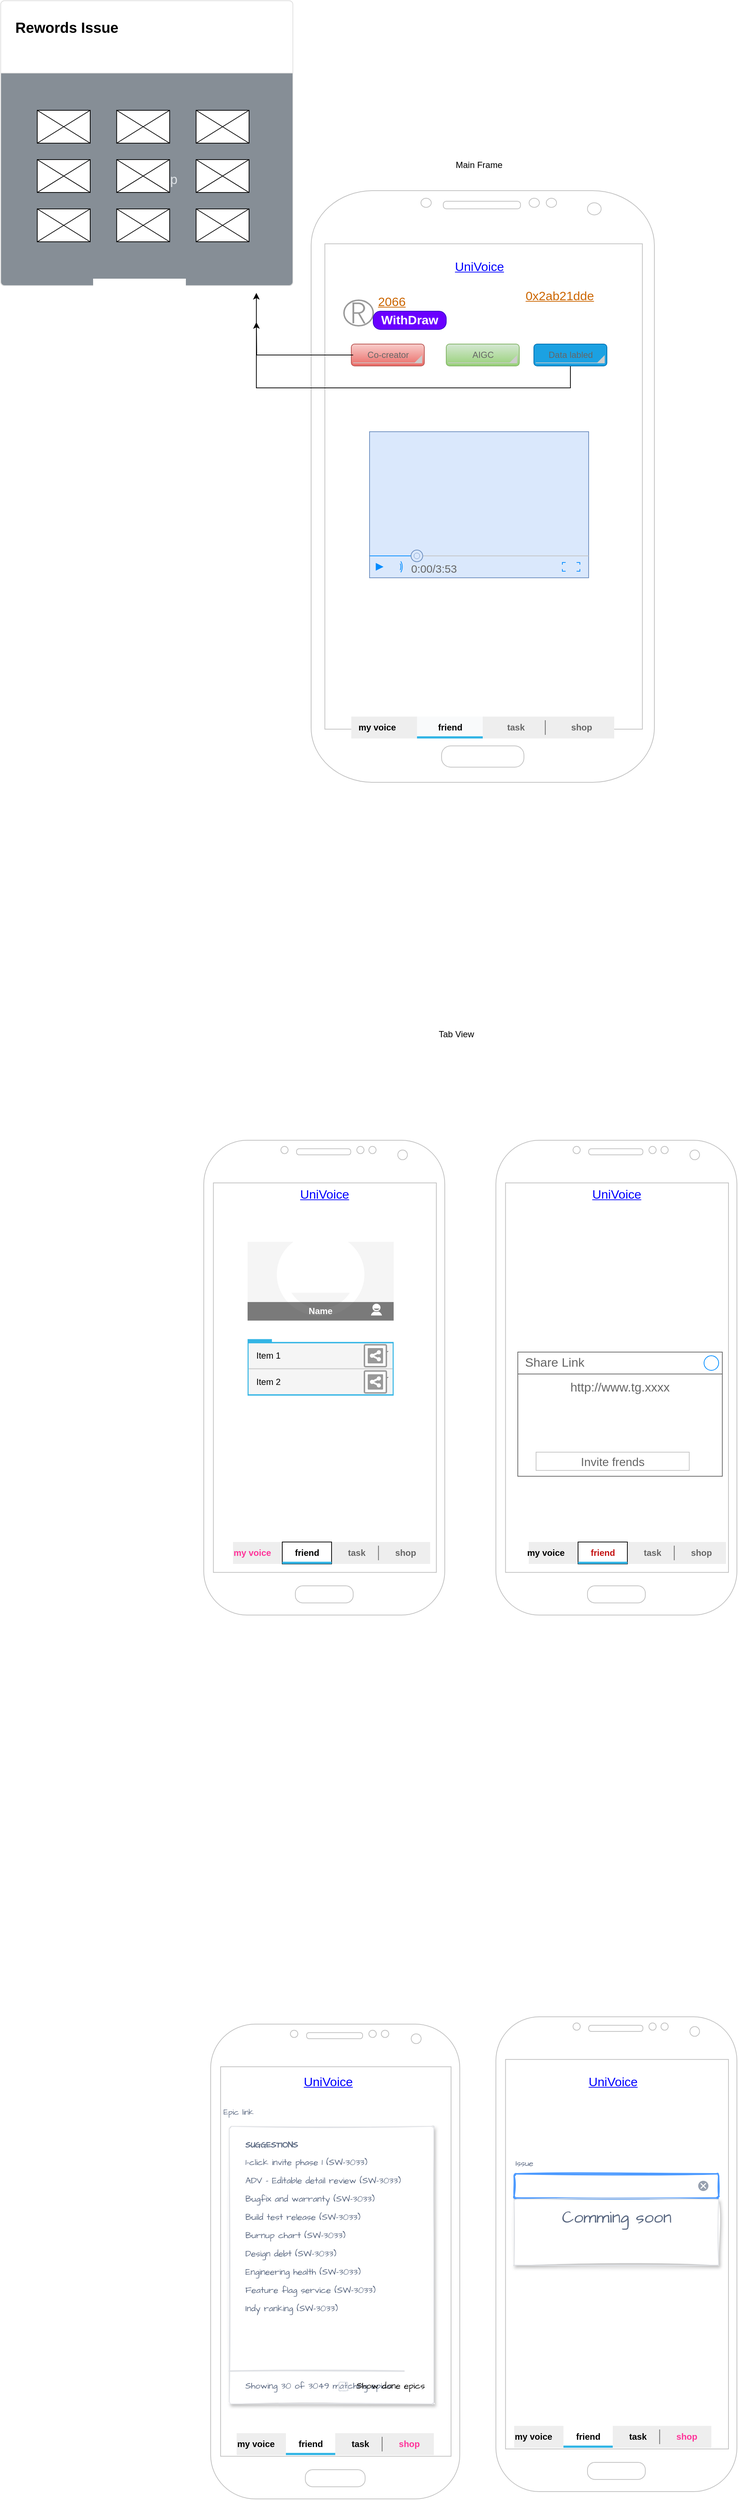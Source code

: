 <mxfile version="24.5.5" type="github">
  <diagram name="Page-1" id="f1b7ffb7-ca1e-a977-7cf5-a751b3c06c05">
    <mxGraphModel dx="1997" dy="2035" grid="1" gridSize="10" guides="1" tooltips="1" connect="1" arrows="1" fold="1" page="1" pageScale="1" pageWidth="826" pageHeight="1169" background="#ffffff" math="0" shadow="0">
      <root>
        <mxCell id="0" />
        <mxCell id="1" parent="0" />
        <mxCell id="kEkzy4O3QpLZJ2S9Wlrk-61" value="" style="verticalLabelPosition=bottom;verticalAlign=top;html=1;shadow=0;dashed=0;strokeWidth=1;shape=mxgraph.android.phone2;strokeColor=#c0c0c0;" vertex="1" parent="1">
          <mxGeometry x="195" y="120" width="470" height="810" as="geometry" />
        </mxCell>
        <mxCell id="kEkzy4O3QpLZJ2S9Wlrk-63" value="UniVoice" style="shape=rectangle;strokeColor=none;fillColor=none;linkText=;fontSize=17;fontColor=#0000ff;fontStyle=4;html=1;align=center;" vertex="1" parent="1">
          <mxGeometry x="350" y="210" width="150" height="30" as="geometry" />
        </mxCell>
        <mxCell id="kEkzy4O3QpLZJ2S9Wlrk-64" value="" style="strokeColor=#999999;verticalLabelPosition=bottom;shadow=0;dashed=0;verticalAlign=top;strokeWidth=2;html=1;shape=mxgraph.mockup.misc.registeredIcon;" vertex="1" parent="1">
          <mxGeometry x="240" y="270" width="40" height="35" as="geometry" />
        </mxCell>
        <mxCell id="kEkzy4O3QpLZJ2S9Wlrk-65" value="2066" style="shape=rectangle;strokeColor=none;fillColor=none;linkText=;fontSize=17;fontColor=#CC6600;fontStyle=4;html=1;align=center;" vertex="1" parent="1">
          <mxGeometry x="230" y="260" width="150" height="25" as="geometry" />
        </mxCell>
        <mxCell id="kEkzy4O3QpLZJ2S9Wlrk-66" style="edgeStyle=orthogonalEdgeStyle;rounded=0;orthogonalLoop=1;jettySize=auto;html=1;exitX=0.5;exitY=1;exitDx=0;exitDy=0;" edge="1" parent="1" source="kEkzy4O3QpLZJ2S9Wlrk-65" target="kEkzy4O3QpLZJ2S9Wlrk-65">
          <mxGeometry relative="1" as="geometry" />
        </mxCell>
        <mxCell id="kEkzy4O3QpLZJ2S9Wlrk-68" value="WithDraw" style="strokeWidth=1;shadow=0;dashed=0;align=center;html=1;shape=mxgraph.mockup.buttons.button;strokeColor=#3700CC;fontColor=#ffffff;mainText=;buttonStyle=round;fontSize=17;fontStyle=1;fillColor=#6a00ff;whiteSpace=wrap;" vertex="1" parent="1">
          <mxGeometry x="280" y="285" width="100" height="25" as="geometry" />
        </mxCell>
        <mxCell id="kEkzy4O3QpLZJ2S9Wlrk-69" value="0x2ab21dde" style="shape=rectangle;strokeColor=none;fillColor=none;linkText=;fontSize=17;fontColor=#CC6600;fontStyle=4;html=1;align=center;" vertex="1" parent="1">
          <mxGeometry x="460" y="250" width="150" height="30" as="geometry" />
        </mxCell>
        <mxCell id="kEkzy4O3QpLZJ2S9Wlrk-72" value="" style="strokeWidth=1;html=1;shadow=0;dashed=0;shape=mxgraph.android.rect;rounded=1;fillColor=#f8cecc;strokeColor=#b85450;gradientColor=#ea6b66;" vertex="1" parent="1">
          <mxGeometry x="250" y="330" width="100" height="30" as="geometry" />
        </mxCell>
        <mxCell id="kEkzy4O3QpLZJ2S9Wlrk-191" style="edgeStyle=orthogonalEdgeStyle;rounded=0;orthogonalLoop=1;jettySize=auto;html=1;" edge="1" parent="kEkzy4O3QpLZJ2S9Wlrk-72" source="kEkzy4O3QpLZJ2S9Wlrk-73">
          <mxGeometry relative="1" as="geometry">
            <mxPoint x="-130" y="-30" as="targetPoint" />
          </mxGeometry>
        </mxCell>
        <mxCell id="kEkzy4O3QpLZJ2S9Wlrk-73" value="Co-creator" style="strokeWidth=1;html=1;shadow=0;dashed=0;shape=mxgraph.android.spinner2;fontStyle=0;fontColor=#666666;align=center;verticalAlign=middle;strokeColor=#cccccc;fillColor=#cccccc;" vertex="1" parent="kEkzy4O3QpLZJ2S9Wlrk-72">
          <mxGeometry x="2.564" y="4.286" width="94.017" height="21.429" as="geometry" />
        </mxCell>
        <mxCell id="kEkzy4O3QpLZJ2S9Wlrk-192" style="edgeStyle=orthogonalEdgeStyle;rounded=0;orthogonalLoop=1;jettySize=auto;html=1;" edge="1" parent="1" source="kEkzy4O3QpLZJ2S9Wlrk-74">
          <mxGeometry relative="1" as="geometry">
            <mxPoint x="120" y="260" as="targetPoint" />
            <Array as="points">
              <mxPoint x="550" y="390" />
              <mxPoint x="120" y="390" />
            </Array>
          </mxGeometry>
        </mxCell>
        <mxCell id="kEkzy4O3QpLZJ2S9Wlrk-74" value="" style="strokeWidth=1;html=1;shadow=0;dashed=0;shape=mxgraph.android.rect;rounded=1;fillColor=#1ba1e2;strokeColor=#006EAF;fontColor=#ffffff;" vertex="1" parent="1">
          <mxGeometry x="500" y="330" width="100" height="30" as="geometry" />
        </mxCell>
        <mxCell id="kEkzy4O3QpLZJ2S9Wlrk-75" value="Data labled" style="strokeWidth=1;html=1;shadow=0;dashed=0;shape=mxgraph.android.spinner2;fontStyle=0;fontColor=#666666;align=center;verticalAlign=middle;strokeColor=#cccccc;fillColor=#cccccc;" vertex="1" parent="kEkzy4O3QpLZJ2S9Wlrk-74">
          <mxGeometry x="2.564" y="4.286" width="94.017" height="21.429" as="geometry" />
        </mxCell>
        <mxCell id="kEkzy4O3QpLZJ2S9Wlrk-78" value="" style="strokeWidth=1;html=1;shadow=0;dashed=0;shape=mxgraph.android.rrect;rSize=0;fillColor=#eeeeee;strokeColor=none;" vertex="1" parent="1">
          <mxGeometry x="250" y="840" width="360" height="30" as="geometry" />
        </mxCell>
        <mxCell id="kEkzy4O3QpLZJ2S9Wlrk-79" value="my voice" style="strokeWidth=1;html=1;shadow=0;dashed=0;shape=mxgraph.android.anchor;fontStyle=1;fillColor=#f8cecc;gradientColor=#ea6b66;strokeColor=#b85450;" vertex="1" parent="kEkzy4O3QpLZJ2S9Wlrk-78">
          <mxGeometry x="-20" width="110" height="30" as="geometry" />
        </mxCell>
        <mxCell id="kEkzy4O3QpLZJ2S9Wlrk-80" value="friend" style="strokeWidth=1;html=1;shadow=0;dashed=0;shape=mxgraph.android.rrect;rSize=0;fontStyle=1;fillColor=#f9fafb;strokeColor=none;fontColor=#000000;" vertex="1" parent="kEkzy4O3QpLZJ2S9Wlrk-78">
          <mxGeometry x="90" width="90" height="30" as="geometry" />
        </mxCell>
        <mxCell id="kEkzy4O3QpLZJ2S9Wlrk-81" value="" style="strokeWidth=1;html=1;shadow=0;dashed=0;shape=mxgraph.android.rrect;rSize=0;fillColor=#33b5e5;strokeColor=none;" vertex="1" parent="kEkzy4O3QpLZJ2S9Wlrk-80">
          <mxGeometry y="27" width="90" height="3" as="geometry" />
        </mxCell>
        <mxCell id="kEkzy4O3QpLZJ2S9Wlrk-82" value="task" style="strokeWidth=1;html=1;shadow=0;dashed=0;shape=mxgraph.android.anchor;fontStyle=1;fontColor=#666666;" vertex="1" parent="kEkzy4O3QpLZJ2S9Wlrk-78">
          <mxGeometry x="180" width="90" height="30" as="geometry" />
        </mxCell>
        <mxCell id="kEkzy4O3QpLZJ2S9Wlrk-83" value="shop" style="strokeWidth=1;html=1;shadow=0;dashed=0;shape=mxgraph.android.anchor;fontStyle=1;fontColor=#666666;" vertex="1" parent="kEkzy4O3QpLZJ2S9Wlrk-78">
          <mxGeometry x="270" width="90" height="30" as="geometry" />
        </mxCell>
        <mxCell id="kEkzy4O3QpLZJ2S9Wlrk-84" value="" style="shape=line;strokeColor=#666666;direction=south;" vertex="1" parent="kEkzy4O3QpLZJ2S9Wlrk-78">
          <mxGeometry x="255.892" y="5" width="19.459" height="20" as="geometry" />
        </mxCell>
        <mxCell id="kEkzy4O3QpLZJ2S9Wlrk-85" value="" style="verticalLabelPosition=bottom;verticalAlign=top;html=1;shadow=0;dashed=0;strokeWidth=1;shape=mxgraph.android.phone2;strokeColor=#c0c0c0;" vertex="1" parent="1">
          <mxGeometry x="48" y="1420" width="330" height="650" as="geometry" />
        </mxCell>
        <mxCell id="kEkzy4O3QpLZJ2S9Wlrk-87" value="UniVoice" style="shape=rectangle;strokeColor=none;fillColor=none;linkText=;fontSize=17;fontColor=#0000ff;fontStyle=4;html=1;align=center;" vertex="1" parent="1">
          <mxGeometry x="138" y="1480" width="150" height="30" as="geometry" />
        </mxCell>
        <mxCell id="kEkzy4O3QpLZJ2S9Wlrk-88" value="" style="strokeWidth=1;html=1;shadow=0;dashed=0;shape=mxgraph.android.rrect;rSize=0;fillColor=#eeeeee;strokeColor=none;" vertex="1" parent="1">
          <mxGeometry x="88" y="1970" width="270" height="30" as="geometry" />
        </mxCell>
        <mxCell id="kEkzy4O3QpLZJ2S9Wlrk-89" value="&lt;font color=&quot;#ff3399&quot;&gt;my voice&lt;/font&gt;" style="strokeWidth=1;html=1;shadow=0;dashed=0;shape=mxgraph.android.anchor;fontStyle=1;fillColor=#66B2FF;gradientColor=#7ea6e0;strokeColor=#6c8ebf;" vertex="1" parent="kEkzy4O3QpLZJ2S9Wlrk-88">
          <mxGeometry x="-15.0" width="82.5" height="30" as="geometry" />
        </mxCell>
        <mxCell id="kEkzy4O3QpLZJ2S9Wlrk-90" value="friend" style="strokeWidth=1;html=1;shadow=0;dashed=0;shape=mxgraph.android.rrect;rSize=0;fontStyle=1;" vertex="1" parent="kEkzy4O3QpLZJ2S9Wlrk-88">
          <mxGeometry x="67.5" width="67.5" height="30" as="geometry" />
        </mxCell>
        <mxCell id="kEkzy4O3QpLZJ2S9Wlrk-91" value="" style="strokeWidth=1;html=1;shadow=0;dashed=0;shape=mxgraph.android.rrect;rSize=0;fillColor=#33b5e5;strokeColor=none;" vertex="1" parent="kEkzy4O3QpLZJ2S9Wlrk-90">
          <mxGeometry y="27" width="67.5" height="3" as="geometry" />
        </mxCell>
        <mxCell id="kEkzy4O3QpLZJ2S9Wlrk-92" value="task" style="strokeWidth=1;html=1;shadow=0;dashed=0;shape=mxgraph.android.anchor;fontStyle=1;fontColor=#666666;" vertex="1" parent="kEkzy4O3QpLZJ2S9Wlrk-88">
          <mxGeometry x="135" width="67.5" height="30" as="geometry" />
        </mxCell>
        <mxCell id="kEkzy4O3QpLZJ2S9Wlrk-93" value="shop" style="strokeWidth=1;html=1;shadow=0;dashed=0;shape=mxgraph.android.anchor;fontStyle=1;fontColor=#666666;" vertex="1" parent="kEkzy4O3QpLZJ2S9Wlrk-88">
          <mxGeometry x="202.5" width="67.5" height="30" as="geometry" />
        </mxCell>
        <mxCell id="kEkzy4O3QpLZJ2S9Wlrk-94" value="" style="shape=line;strokeColor=#666666;direction=south;" vertex="1" parent="kEkzy4O3QpLZJ2S9Wlrk-88">
          <mxGeometry x="191.919" y="5" width="14.595" height="20" as="geometry" />
        </mxCell>
        <mxCell id="kEkzy4O3QpLZJ2S9Wlrk-95" value="" style="strokeWidth=1;html=1;shadow=0;dashed=0;shape=mxgraph.android.quick_contact;sketch=0;" vertex="1" parent="1">
          <mxGeometry x="108" y="1559" width="200" height="211" as="geometry" />
        </mxCell>
        <mxCell id="kEkzy4O3QpLZJ2S9Wlrk-96" value="Name" style="strokeWidth=1;html=1;shadow=0;dashed=0;shape=mxgraph.android.anchor;rSize=0;fontStyle=1;fontColor=#FFFFFF;whiteSpace=wrap;" vertex="1" parent="kEkzy4O3QpLZJ2S9Wlrk-95">
          <mxGeometry y="83.121" width="200.0" height="23.018" as="geometry" />
        </mxCell>
        <mxCell id="kEkzy4O3QpLZJ2S9Wlrk-97" value="Item 1" style="strokeWidth=1;html=1;shadow=0;dashed=0;shape=mxgraph.android.anchor;rSize=0;align=left;spacingLeft=10;whiteSpace=wrap;" vertex="1" parent="kEkzy4O3QpLZJ2S9Wlrk-95">
          <mxGeometry y="138.109" width="160" height="35.806" as="geometry" />
        </mxCell>
        <mxCell id="kEkzy4O3QpLZJ2S9Wlrk-98" value="Item 2" style="strokeWidth=1;html=1;shadow=0;dashed=0;shape=mxgraph.android.anchor;rSize=0;align=left;spacingLeft=10;whiteSpace=wrap;" vertex="1" parent="kEkzy4O3QpLZJ2S9Wlrk-95">
          <mxGeometry y="173.915" width="160" height="35.806" as="geometry" />
        </mxCell>
        <mxCell id="kEkzy4O3QpLZJ2S9Wlrk-99" value="" style="strokeColor=#999999;verticalLabelPosition=bottom;shadow=0;dashed=0;verticalAlign=top;strokeWidth=2;html=1;shape=mxgraph.mockup.misc.shareIcon;" vertex="1" parent="kEkzy4O3QpLZJ2S9Wlrk-95">
          <mxGeometry x="160" y="141.01" width="30" height="30" as="geometry" />
        </mxCell>
        <mxCell id="kEkzy4O3QpLZJ2S9Wlrk-100" value="" style="strokeColor=#999999;verticalLabelPosition=bottom;shadow=0;dashed=0;verticalAlign=top;strokeWidth=2;html=1;shape=mxgraph.mockup.misc.shareIcon;" vertex="1" parent="kEkzy4O3QpLZJ2S9Wlrk-95">
          <mxGeometry x="160" y="176.82" width="30" height="30" as="geometry" />
        </mxCell>
        <mxCell id="kEkzy4O3QpLZJ2S9Wlrk-101" value="" style="verticalLabelPosition=bottom;verticalAlign=top;html=1;shadow=0;dashed=0;strokeWidth=1;shape=mxgraph.android.phone2;strokeColor=#c0c0c0;" vertex="1" parent="1">
          <mxGeometry x="448" y="1420" width="330" height="650" as="geometry" />
        </mxCell>
        <mxCell id="kEkzy4O3QpLZJ2S9Wlrk-102" value="" style="strokeWidth=1;html=1;shadow=0;dashed=0;shape=mxgraph.android.rrect;rSize=0;fillColor=#eeeeee;strokeColor=none;" vertex="1" parent="1">
          <mxGeometry x="493" y="1970" width="270" height="30" as="geometry" />
        </mxCell>
        <mxCell id="kEkzy4O3QpLZJ2S9Wlrk-103" value="my voice" style="strokeWidth=1;html=1;shadow=0;dashed=0;shape=mxgraph.android.anchor;fontStyle=1;fillColor=#66B2FF;gradientColor=#7ea6e0;strokeColor=#6c8ebf;" vertex="1" parent="kEkzy4O3QpLZJ2S9Wlrk-102">
          <mxGeometry x="-15" width="75" height="30" as="geometry" />
        </mxCell>
        <mxCell id="kEkzy4O3QpLZJ2S9Wlrk-104" value="&lt;font color=&quot;#c41212&quot;&gt;friend&lt;/font&gt;" style="strokeWidth=1;html=1;shadow=0;dashed=0;shape=mxgraph.android.rrect;rSize=0;fontStyle=1;" vertex="1" parent="kEkzy4O3QpLZJ2S9Wlrk-102">
          <mxGeometry x="67.5" width="67.5" height="30" as="geometry" />
        </mxCell>
        <mxCell id="kEkzy4O3QpLZJ2S9Wlrk-105" value="" style="strokeWidth=1;html=1;shadow=0;dashed=0;shape=mxgraph.android.rrect;rSize=0;fillColor=#33b5e5;strokeColor=none;" vertex="1" parent="kEkzy4O3QpLZJ2S9Wlrk-104">
          <mxGeometry y="27" width="67.5" height="3" as="geometry" />
        </mxCell>
        <mxCell id="kEkzy4O3QpLZJ2S9Wlrk-106" value="task" style="strokeWidth=1;html=1;shadow=0;dashed=0;shape=mxgraph.android.anchor;fontStyle=1;fontColor=#666666;" vertex="1" parent="kEkzy4O3QpLZJ2S9Wlrk-102">
          <mxGeometry x="135" width="67.5" height="30" as="geometry" />
        </mxCell>
        <mxCell id="kEkzy4O3QpLZJ2S9Wlrk-107" value="shop" style="strokeWidth=1;html=1;shadow=0;dashed=0;shape=mxgraph.android.anchor;fontStyle=1;fontColor=#666666;" vertex="1" parent="kEkzy4O3QpLZJ2S9Wlrk-102">
          <mxGeometry x="202.5" width="67.5" height="30" as="geometry" />
        </mxCell>
        <mxCell id="kEkzy4O3QpLZJ2S9Wlrk-108" value="" style="shape=line;strokeColor=#666666;direction=south;" vertex="1" parent="kEkzy4O3QpLZJ2S9Wlrk-102">
          <mxGeometry x="191.919" y="5" width="14.595" height="20" as="geometry" />
        </mxCell>
        <mxCell id="kEkzy4O3QpLZJ2S9Wlrk-109" value="" style="verticalLabelPosition=bottom;shadow=0;dashed=0;align=center;html=1;verticalAlign=top;strokeWidth=1;shape=mxgraph.mockup.containers.videoPlayer;strokeColor=#6c8ebf;strokeColor2=#008cff;strokeColor3=#c4c4c4;textColor=#666666;fillColor2=#008cff;barHeight=30;barPos=20;fillColor=#dae8fc;" vertex="1" parent="1">
          <mxGeometry x="275" y="450" width="300" height="200" as="geometry" />
        </mxCell>
        <mxCell id="kEkzy4O3QpLZJ2S9Wlrk-110" value="http://www.tg.xxxx" style="strokeWidth=1;shadow=0;dashed=0;align=center;html=1;shape=mxgraph.mockup.containers.rrect;rSize=0;strokeColor=#666666;fontColor=#666666;fontSize=17;verticalAlign=top;whiteSpace=wrap;fillColor=#ffffff;spacingTop=32;" vertex="1" parent="1">
          <mxGeometry x="478" y="1710" width="280" height="170" as="geometry" />
        </mxCell>
        <mxCell id="kEkzy4O3QpLZJ2S9Wlrk-111" value="Share Link" style="strokeWidth=1;shadow=0;dashed=0;align=center;html=1;shape=mxgraph.mockup.containers.rrect;rSize=0;fontSize=17;fontColor=#666666;strokeColor=#666666;align=left;spacingLeft=8;fillColor=none;resizeWidth=1;whiteSpace=wrap;" vertex="1" parent="kEkzy4O3QpLZJ2S9Wlrk-110">
          <mxGeometry width="280" height="30" relative="1" as="geometry" />
        </mxCell>
        <mxCell id="kEkzy4O3QpLZJ2S9Wlrk-112" value="" style="shape=ellipse;strokeColor=#008cff;resizable=0;fillColor=none;html=1;" vertex="1" parent="kEkzy4O3QpLZJ2S9Wlrk-111">
          <mxGeometry x="1" y="0.5" width="20" height="20" relative="1" as="geometry">
            <mxPoint x="-25" y="-10" as="offset" />
          </mxGeometry>
        </mxCell>
        <mxCell id="kEkzy4O3QpLZJ2S9Wlrk-113" value="Invite frends" style="strokeWidth=1;shadow=0;dashed=0;align=center;html=1;shape=mxgraph.mockup.containers.rrect;rSize=0;fontSize=16;fontColor=#666666;strokeColor=#c4c4c4;whiteSpace=wrap;fillColor=none;" vertex="1" parent="kEkzy4O3QpLZJ2S9Wlrk-110">
          <mxGeometry x="0.25" y="1" width="209.75" height="25" relative="1" as="geometry">
            <mxPoint x="-45" y="-33" as="offset" />
          </mxGeometry>
        </mxCell>
        <mxCell id="kEkzy4O3QpLZJ2S9Wlrk-115" value="UniVoice" style="shape=rectangle;strokeColor=none;fillColor=none;linkText=;fontSize=17;fontColor=#0000ff;fontStyle=4;html=1;align=center;" vertex="1" parent="1">
          <mxGeometry x="538" y="1480" width="150" height="30" as="geometry" />
        </mxCell>
        <mxCell id="kEkzy4O3QpLZJ2S9Wlrk-125" value="UniVoice" style="shape=rectangle;strokeColor=none;fillColor=none;linkText=;fontSize=17;fontColor=#0000ff;fontStyle=4;html=1;align=center;" vertex="1" parent="1">
          <mxGeometry x="143" y="2710" width="150" as="geometry" />
        </mxCell>
        <mxCell id="kEkzy4O3QpLZJ2S9Wlrk-133" value="Epic link" style="html=1;fillColor=none;strokeColor=none;fontSize=11;align=left;fontColor=#596780;whiteSpace=wrap;sketch=1;hachureGap=4;pointerEvents=0;fontFamily=Architects Daughter;fontSource=https%3A%2F%2Ffonts.googleapis.com%2Fcss%3Ffamily%3DArchitects%2BDaughter;" vertex="1" parent="1">
          <mxGeometry x="73" y="2740" width="150" height="20" as="geometry" />
        </mxCell>
        <mxCell id="kEkzy4O3QpLZJ2S9Wlrk-136" value="" style="rounded=1;fillColor=#ffffff;strokeColor=#DFE1E5;shadow=1;arcSize=1;fontSize=12;fontColor=#596780;align=center;html=1;verticalAlign=top;spacingTop=5;sketch=1;hachureGap=4;pointerEvents=0;fontFamily=Architects Daughter;fontSource=https%3A%2F%2Ffonts.googleapis.com%2Fcss%3Ffamily%3DArchitects%2BDaughter;" vertex="1" parent="1">
          <mxGeometry x="83" y="2770" width="280" height="380" as="geometry" />
        </mxCell>
        <mxCell id="kEkzy4O3QpLZJ2S9Wlrk-137" value="SUGGESTIONS" style="html=1;fillColor=none;strokeColor=none;fontSize=11;align=left;fontColor=#596780;whiteSpace=wrap;fontStyle=1;sketch=1;hachureGap=4;pointerEvents=0;fontFamily=Architects Daughter;fontSource=https%3A%2F%2Ffonts.googleapis.com%2Fcss%3Ffamily%3DArchitects%2BDaughter;" vertex="1" parent="kEkzy4O3QpLZJ2S9Wlrk-136">
          <mxGeometry width="140" height="20" relative="1" as="geometry">
            <mxPoint x="20" y="15" as="offset" />
          </mxGeometry>
        </mxCell>
        <mxCell id="kEkzy4O3QpLZJ2S9Wlrk-138" value="1-click invite phase 1 (SW-3033)" style="html=1;fillColor=none;strokeColor=none;fontSize=12;align=left;fontColor=#596780;whiteSpace=wrap;fontStyle=0;sketch=1;hachureGap=4;pointerEvents=0;fontFamily=Architects Daughter;fontSource=https%3A%2F%2Ffonts.googleapis.com%2Fcss%3Ffamily%3DArchitects%2BDaughter;" vertex="1" parent="kEkzy4O3QpLZJ2S9Wlrk-136">
          <mxGeometry width="330" height="20" relative="1" as="geometry">
            <mxPoint x="20" y="40" as="offset" />
          </mxGeometry>
        </mxCell>
        <mxCell id="kEkzy4O3QpLZJ2S9Wlrk-139" value="ADV - Editable detail review (SW-3033)" style="html=1;fillColor=none;strokeColor=none;fontSize=12;align=left;fontColor=#596780;whiteSpace=wrap;fontStyle=0;sketch=1;hachureGap=4;pointerEvents=0;fontFamily=Architects Daughter;fontSource=https%3A%2F%2Ffonts.googleapis.com%2Fcss%3Ffamily%3DArchitects%2BDaughter;" vertex="1" parent="kEkzy4O3QpLZJ2S9Wlrk-136">
          <mxGeometry width="330" height="20" relative="1" as="geometry">
            <mxPoint x="20" y="65" as="offset" />
          </mxGeometry>
        </mxCell>
        <mxCell id="kEkzy4O3QpLZJ2S9Wlrk-140" value="Bugfix and warranty (SW-3033)" style="html=1;fillColor=none;strokeColor=none;fontSize=12;align=left;fontColor=#596780;whiteSpace=wrap;fontStyle=0;sketch=1;hachureGap=4;pointerEvents=0;fontFamily=Architects Daughter;fontSource=https%3A%2F%2Ffonts.googleapis.com%2Fcss%3Ffamily%3DArchitects%2BDaughter;" vertex="1" parent="kEkzy4O3QpLZJ2S9Wlrk-136">
          <mxGeometry width="330" height="20" relative="1" as="geometry">
            <mxPoint x="20" y="90" as="offset" />
          </mxGeometry>
        </mxCell>
        <mxCell id="kEkzy4O3QpLZJ2S9Wlrk-141" value="Build test release (SW-3033)" style="html=1;fillColor=none;strokeColor=none;fontSize=12;align=left;fontColor=#596780;whiteSpace=wrap;fontStyle=0;sketch=1;hachureGap=4;pointerEvents=0;fontFamily=Architects Daughter;fontSource=https%3A%2F%2Ffonts.googleapis.com%2Fcss%3Ffamily%3DArchitects%2BDaughter;" vertex="1" parent="kEkzy4O3QpLZJ2S9Wlrk-136">
          <mxGeometry width="330" height="20" relative="1" as="geometry">
            <mxPoint x="20" y="115" as="offset" />
          </mxGeometry>
        </mxCell>
        <mxCell id="kEkzy4O3QpLZJ2S9Wlrk-142" value="Burnup chart (SW-3033)" style="html=1;fillColor=none;strokeColor=none;fontSize=12;align=left;fontColor=#596780;whiteSpace=wrap;fontStyle=0;sketch=1;hachureGap=4;pointerEvents=0;fontFamily=Architects Daughter;fontSource=https%3A%2F%2Ffonts.googleapis.com%2Fcss%3Ffamily%3DArchitects%2BDaughter;" vertex="1" parent="kEkzy4O3QpLZJ2S9Wlrk-136">
          <mxGeometry width="330" height="20" relative="1" as="geometry">
            <mxPoint x="20" y="140" as="offset" />
          </mxGeometry>
        </mxCell>
        <mxCell id="kEkzy4O3QpLZJ2S9Wlrk-143" value="Design debt (SW-3033)" style="html=1;fillColor=none;strokeColor=none;fontSize=12;align=left;fontColor=#596780;whiteSpace=wrap;fontStyle=0;sketch=1;hachureGap=4;pointerEvents=0;fontFamily=Architects Daughter;fontSource=https%3A%2F%2Ffonts.googleapis.com%2Fcss%3Ffamily%3DArchitects%2BDaughter;" vertex="1" parent="kEkzy4O3QpLZJ2S9Wlrk-136">
          <mxGeometry width="330" height="20" relative="1" as="geometry">
            <mxPoint x="20" y="165" as="offset" />
          </mxGeometry>
        </mxCell>
        <mxCell id="kEkzy4O3QpLZJ2S9Wlrk-144" value="Engineering health (SW-3033)" style="html=1;fillColor=none;strokeColor=none;fontSize=12;align=left;fontColor=#596780;whiteSpace=wrap;fontStyle=0;sketch=1;hachureGap=4;pointerEvents=0;fontFamily=Architects Daughter;fontSource=https%3A%2F%2Ffonts.googleapis.com%2Fcss%3Ffamily%3DArchitects%2BDaughter;" vertex="1" parent="kEkzy4O3QpLZJ2S9Wlrk-136">
          <mxGeometry width="330" height="20" relative="1" as="geometry">
            <mxPoint x="20" y="190" as="offset" />
          </mxGeometry>
        </mxCell>
        <mxCell id="kEkzy4O3QpLZJ2S9Wlrk-145" value="Feature flag service (SW-3033)" style="html=1;fillColor=none;strokeColor=none;fontSize=12;align=left;fontColor=#596780;whiteSpace=wrap;fontStyle=0;sketch=1;hachureGap=4;pointerEvents=0;fontFamily=Architects Daughter;fontSource=https%3A%2F%2Ffonts.googleapis.com%2Fcss%3Ffamily%3DArchitects%2BDaughter;" vertex="1" parent="kEkzy4O3QpLZJ2S9Wlrk-136">
          <mxGeometry width="330" height="20" relative="1" as="geometry">
            <mxPoint x="20" y="215" as="offset" />
          </mxGeometry>
        </mxCell>
        <mxCell id="kEkzy4O3QpLZJ2S9Wlrk-146" value="Indy ranking (SW-3033)" style="html=1;fillColor=none;strokeColor=none;fontSize=12;align=left;fontColor=#596780;whiteSpace=wrap;fontStyle=0;sketch=1;hachureGap=4;pointerEvents=0;fontFamily=Architects Daughter;fontSource=https%3A%2F%2Ffonts.googleapis.com%2Fcss%3Ffamily%3DArchitects%2BDaughter;" vertex="1" parent="kEkzy4O3QpLZJ2S9Wlrk-136">
          <mxGeometry width="330" height="20" relative="1" as="geometry">
            <mxPoint x="20" y="240" as="offset" />
          </mxGeometry>
        </mxCell>
        <mxCell id="kEkzy4O3QpLZJ2S9Wlrk-147" value="" style="shape=line;strokeWidth=2;html=1;strokeColor=#DFE1E5;resizeWidth=1;sketch=1;hachureGap=4;pointerEvents=0;fontFamily=Architects Daughter;fontSource=https%3A%2F%2Ffonts.googleapis.com%2Fcss%3Ffamily%3DArchitects%2BDaughter;fontSize=20;" vertex="1" parent="kEkzy4O3QpLZJ2S9Wlrk-136">
          <mxGeometry y="1" width="239.234" height="10" relative="1" as="geometry">
            <mxPoint y="-50" as="offset" />
          </mxGeometry>
        </mxCell>
        <mxCell id="kEkzy4O3QpLZJ2S9Wlrk-148" value="Showing 30 of 3049 matching epics" style="html=1;fillColor=none;strokeColor=none;fontSize=12;align=left;fontColor=#596780;whiteSpace=wrap;fontStyle=0;sketch=1;hachureGap=4;pointerEvents=0;fontFamily=Architects Daughter;fontSource=https%3A%2F%2Ffonts.googleapis.com%2Fcss%3Ffamily%3DArchitects%2BDaughter;" vertex="1" parent="kEkzy4O3QpLZJ2S9Wlrk-136">
          <mxGeometry y="1" width="210" height="20" relative="1" as="geometry">
            <mxPoint x="20" y="-34" as="offset" />
          </mxGeometry>
        </mxCell>
        <mxCell id="kEkzy4O3QpLZJ2S9Wlrk-149" value="Show done epics" style="rounded=1;fillColor=#F0F2F5;strokeColor=#D8DCE3;fontColor=#000000;align=left;verticalAlign=middle;fontStyle=0;fontSize=12;labelPosition=right;verticalLabelPosition=middle;spacingLeft=10;html=1;shadow=0;dashed=0;sketch=1;hachureGap=4;pointerEvents=0;fontFamily=Architects Daughter;fontSource=https%3A%2F%2Ffonts.googleapis.com%2Fcss%3Ffamily%3DArchitects%2BDaughter;" vertex="1" parent="kEkzy4O3QpLZJ2S9Wlrk-136">
          <mxGeometry x="1" y="1" width="12" height="12" relative="1" as="geometry">
            <mxPoint x="-130" y="-30" as="offset" />
          </mxGeometry>
        </mxCell>
        <mxCell id="kEkzy4O3QpLZJ2S9Wlrk-150" value="" style="verticalLabelPosition=bottom;verticalAlign=top;html=1;shadow=0;dashed=0;strokeWidth=1;shape=mxgraph.android.phone2;strokeColor=#c0c0c0;" vertex="1" parent="1">
          <mxGeometry x="448" y="2620" width="330" height="650" as="geometry" />
        </mxCell>
        <mxCell id="kEkzy4O3QpLZJ2S9Wlrk-151" value="UniVoice" style="shape=rectangle;strokeColor=none;fillColor=none;linkText=;fontSize=17;fontColor=#0000ff;fontStyle=4;html=1;align=center;" vertex="1" parent="1">
          <mxGeometry x="533" y="2710" width="150" as="geometry" />
        </mxCell>
        <mxCell id="kEkzy4O3QpLZJ2S9Wlrk-152" value="" style="strokeWidth=1;html=1;shadow=0;dashed=0;shape=mxgraph.android.rrect;rSize=0;fillColor=#eeeeee;strokeColor=none;" vertex="1" parent="1">
          <mxGeometry x="473" y="3180" width="270" height="30" as="geometry" />
        </mxCell>
        <mxCell id="kEkzy4O3QpLZJ2S9Wlrk-153" value="my voice" style="strokeWidth=1;html=1;shadow=0;dashed=0;shape=mxgraph.android.anchor;fontStyle=1;fillColor=#66B2FF;gradientColor=#7ea6e0;strokeColor=#6c8ebf;" vertex="1" parent="kEkzy4O3QpLZJ2S9Wlrk-152">
          <mxGeometry x="-15.0" width="82.5" height="30" as="geometry" />
        </mxCell>
        <mxCell id="kEkzy4O3QpLZJ2S9Wlrk-154" value="friend" style="strokeWidth=1;html=1;shadow=0;dashed=0;shape=mxgraph.android.rrect;rSize=0;fontStyle=1;strokeColor=none;fillColor=default;" vertex="1" parent="kEkzy4O3QpLZJ2S9Wlrk-152">
          <mxGeometry x="67.5" width="67.5" height="30" as="geometry" />
        </mxCell>
        <mxCell id="kEkzy4O3QpLZJ2S9Wlrk-155" value="" style="strokeWidth=1;html=1;shadow=0;dashed=0;shape=mxgraph.android.rrect;rSize=0;fillColor=#33b5e5;strokeColor=none;" vertex="1" parent="kEkzy4O3QpLZJ2S9Wlrk-154">
          <mxGeometry y="27" width="67.5" height="3" as="geometry" />
        </mxCell>
        <mxCell id="kEkzy4O3QpLZJ2S9Wlrk-156" value="&lt;font color=&quot;#000000&quot;&gt;task&lt;/font&gt;" style="strokeWidth=1;html=1;shadow=0;dashed=0;shape=mxgraph.android.anchor;fontStyle=1;fontColor=#666666;" vertex="1" parent="kEkzy4O3QpLZJ2S9Wlrk-152">
          <mxGeometry x="135" width="67.5" height="30" as="geometry" />
        </mxCell>
        <mxCell id="kEkzy4O3QpLZJ2S9Wlrk-157" value="&lt;font color=&quot;#ff3399&quot;&gt;shop&lt;/font&gt;" style="strokeWidth=1;html=1;shadow=0;dashed=0;shape=mxgraph.android.anchor;fontStyle=1;fontColor=#666666;strokeColor=none;" vertex="1" parent="kEkzy4O3QpLZJ2S9Wlrk-152">
          <mxGeometry x="202.5" width="67.5" height="30" as="geometry" />
        </mxCell>
        <mxCell id="kEkzy4O3QpLZJ2S9Wlrk-158" value="" style="shape=line;strokeColor=#666666;direction=south;" vertex="1" parent="kEkzy4O3QpLZJ2S9Wlrk-152">
          <mxGeometry x="191.919" y="5" width="14.595" height="20" as="geometry" />
        </mxCell>
        <mxCell id="kEkzy4O3QpLZJ2S9Wlrk-159" value="Issue" style="html=1;fillColor=none;strokeColor=none;fontSize=11;align=left;fontColor=#596780;whiteSpace=wrap;sketch=1;hachureGap=4;pointerEvents=0;fontFamily=Architects Daughter;fontSource=https%3A%2F%2Ffonts.googleapis.com%2Fcss%3Ffamily%3DArchitects%2BDaughter;" vertex="1" parent="1">
          <mxGeometry x="473" y="2810" width="150" height="20" as="geometry" />
        </mxCell>
        <mxCell id="kEkzy4O3QpLZJ2S9Wlrk-160" value="" style="rounded=1;arcSize=9;fillColor=#ffffff;strokeColor=#4C9AFF;html=1;strokeWidth=2;spacingLeft=5;fontColor=#000000;align=left;sketch=1;hachureGap=4;pointerEvents=0;fontFamily=Architects Daughter;fontSource=https%3A%2F%2Ffonts.googleapis.com%2Fcss%3Ffamily%3DArchitects%2BDaughter;fontSize=20;" vertex="1" parent="1">
          <mxGeometry x="473" y="2835" width="280" height="33" as="geometry" />
        </mxCell>
        <mxCell id="kEkzy4O3QpLZJ2S9Wlrk-161" value="" style="html=1;shadow=0;dashed=0;shape=mxgraph.atlassian.close;fillColor=#97A0AF;strokeColor=none;sketch=0;hachureGap=4;pointerEvents=0;fontFamily=Architects Daughter;fontSource=https%3A%2F%2Ffonts.googleapis.com%2Fcss%3Ffamily%3DArchitects%2BDaughter;fontSize=20;" vertex="1" parent="kEkzy4O3QpLZJ2S9Wlrk-160">
          <mxGeometry x="1" y="0.5" width="14" height="14" relative="1" as="geometry">
            <mxPoint x="-28" y="-7" as="offset" />
          </mxGeometry>
        </mxCell>
        <mxCell id="kEkzy4O3QpLZJ2S9Wlrk-162" value="&lt;font style=&quot;font-size: 23px;&quot;&gt;Comming soon&lt;/font&gt;" style="rounded=1;fillColor=#ffffff;strokeColor=#DFE1E5;shadow=1;arcSize=1;fontSize=12;fontColor=#596780;align=center;html=1;verticalAlign=top;spacingTop=5;sketch=1;hachureGap=4;pointerEvents=0;fontFamily=Architects Daughter;fontSource=https%3A%2F%2Ffonts.googleapis.com%2Fcss%3Ffamily%3DArchitects%2BDaughter;" vertex="1" parent="1">
          <mxGeometry x="473" y="2870" width="280" height="90" as="geometry" />
        </mxCell>
        <mxCell id="kEkzy4O3QpLZJ2S9Wlrk-164" value="Main Frame" style="text;html=1;align=center;verticalAlign=middle;whiteSpace=wrap;rounded=0;" vertex="1" parent="1">
          <mxGeometry x="360" y="70" width="130" height="30" as="geometry" />
        </mxCell>
        <mxCell id="kEkzy4O3QpLZJ2S9Wlrk-116" value="" style="verticalLabelPosition=bottom;verticalAlign=top;html=1;shadow=0;dashed=0;strokeWidth=1;shape=mxgraph.android.phone2;strokeColor=#c0c0c0;" vertex="1" parent="1">
          <mxGeometry x="57.436" y="2630" width="341.124" height="650" as="geometry" />
        </mxCell>
        <mxCell id="kEkzy4O3QpLZJ2S9Wlrk-167" value="" style="strokeWidth=1;html=1;shadow=0;dashed=0;shape=mxgraph.android.rrect;rSize=0;fillColor=#eeeeee;strokeColor=none;" vertex="1" parent="1">
          <mxGeometry x="93" y="3190" width="270" height="30" as="geometry" />
        </mxCell>
        <mxCell id="kEkzy4O3QpLZJ2S9Wlrk-168" value="my voice" style="strokeWidth=1;html=1;shadow=0;dashed=0;shape=mxgraph.android.anchor;fontStyle=1;fillColor=#66B2FF;gradientColor=#7ea6e0;strokeColor=#6c8ebf;" vertex="1" parent="kEkzy4O3QpLZJ2S9Wlrk-167">
          <mxGeometry x="-15.0" width="82.5" height="30" as="geometry" />
        </mxCell>
        <mxCell id="kEkzy4O3QpLZJ2S9Wlrk-169" value="friend" style="strokeWidth=1;html=1;shadow=0;dashed=0;shape=mxgraph.android.rrect;rSize=0;fontStyle=1;strokeColor=none;fillColor=default;" vertex="1" parent="kEkzy4O3QpLZJ2S9Wlrk-167">
          <mxGeometry x="67.5" width="67.5" height="30" as="geometry" />
        </mxCell>
        <mxCell id="kEkzy4O3QpLZJ2S9Wlrk-170" value="" style="strokeWidth=1;html=1;shadow=0;dashed=0;shape=mxgraph.android.rrect;rSize=0;fillColor=#33b5e5;strokeColor=none;" vertex="1" parent="kEkzy4O3QpLZJ2S9Wlrk-169">
          <mxGeometry y="27" width="67.5" height="3" as="geometry" />
        </mxCell>
        <mxCell id="kEkzy4O3QpLZJ2S9Wlrk-171" value="&lt;font color=&quot;#000000&quot;&gt;task&lt;/font&gt;" style="strokeWidth=1;html=1;shadow=0;dashed=0;shape=mxgraph.android.anchor;fontStyle=1;fontColor=#666666;" vertex="1" parent="kEkzy4O3QpLZJ2S9Wlrk-167">
          <mxGeometry x="135" width="67.5" height="30" as="geometry" />
        </mxCell>
        <mxCell id="kEkzy4O3QpLZJ2S9Wlrk-172" value="&lt;font color=&quot;#ff3399&quot;&gt;shop&lt;/font&gt;" style="strokeWidth=1;html=1;shadow=0;dashed=0;shape=mxgraph.android.anchor;fontStyle=1;fontColor=#666666;strokeColor=none;" vertex="1" parent="kEkzy4O3QpLZJ2S9Wlrk-167">
          <mxGeometry x="202.5" width="67.5" height="30" as="geometry" />
        </mxCell>
        <mxCell id="kEkzy4O3QpLZJ2S9Wlrk-173" value="" style="shape=line;strokeColor=#666666;direction=south;" vertex="1" parent="kEkzy4O3QpLZJ2S9Wlrk-167">
          <mxGeometry x="191.919" y="5" width="14.595" height="20" as="geometry" />
        </mxCell>
        <mxCell id="kEkzy4O3QpLZJ2S9Wlrk-175" value="Tab View" style="text;html=1;align=center;verticalAlign=middle;whiteSpace=wrap;rounded=0;" vertex="1" parent="1">
          <mxGeometry x="138" y="1260" width="512" height="30" as="geometry" />
        </mxCell>
        <mxCell id="kEkzy4O3QpLZJ2S9Wlrk-193" value="&lt;span style=&quot;font-size: 20px;&quot;&gt;&lt;b&gt;Rewords Issue&lt;/b&gt;&lt;/span&gt;" style="html=1;shadow=0;dashed=0;shape=mxgraph.bootstrap.rrect;rSize=5;strokeColor=#DFDFDF;html=1;whiteSpace=wrap;fillColor=#ffffff;fontColor=#000000;verticalAlign=top;align=left;spacing=20;fontSize=14;" vertex="1" parent="1">
          <mxGeometry x="-230" y="-140" width="400" height="390" as="geometry" />
        </mxCell>
        <mxCell id="kEkzy4O3QpLZJ2S9Wlrk-194" value="Image cap" style="html=1;shadow=0;dashed=0;shape=mxgraph.bootstrap.bottomButton;rSize=5;perimeter=none;whiteSpace=wrap;fillColor=#868E96;strokeColor=#DFDFDF;fontColor=#DEE2E6;resizeWidth=1;fontSize=18;" vertex="1" parent="kEkzy4O3QpLZJ2S9Wlrk-193">
          <mxGeometry y="1" width="400" height="291" relative="1" as="geometry">
            <mxPoint y="-291" as="offset" />
          </mxGeometry>
        </mxCell>
        <mxCell id="kEkzy4O3QpLZJ2S9Wlrk-195" value="" style="verticalLabelPosition=bottom;verticalAlign=top;html=1;shadow=0;dashed=0;strokeWidth=1;shape=mxgraph.ios.iIconGrid;gridSize=3,3;" vertex="1" parent="kEkzy4O3QpLZJ2S9Wlrk-193">
          <mxGeometry x="50" y="150" width="290" height="180" as="geometry" />
        </mxCell>
        <mxCell id="kEkzy4O3QpLZJ2S9Wlrk-196" value="" style="strokeWidth=1;html=1;shadow=0;dashed=0;shape=mxgraph.android.rect;rounded=1;fillColor=#d5e8d4;strokeColor=#82b366;gradientColor=#97d077;" vertex="1" parent="1">
          <mxGeometry x="380" y="330" width="100" height="30" as="geometry" />
        </mxCell>
        <mxCell id="kEkzy4O3QpLZJ2S9Wlrk-197" value="AIGC" style="strokeWidth=1;html=1;shadow=0;dashed=0;shape=mxgraph.android.spinner2;fontStyle=0;fontColor=#666666;align=center;verticalAlign=middle;strokeColor=#cccccc;fillColor=#cccccc;" vertex="1" parent="kEkzy4O3QpLZJ2S9Wlrk-196">
          <mxGeometry x="2.564" y="4.286" width="94.017" height="21.429" as="geometry" />
        </mxCell>
      </root>
    </mxGraphModel>
  </diagram>
</mxfile>
